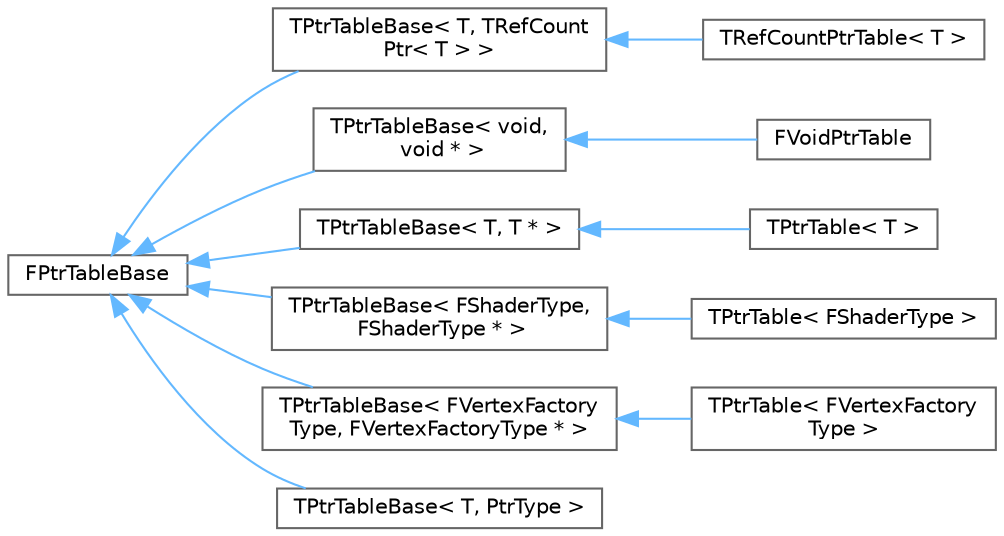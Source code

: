 digraph "Graphical Class Hierarchy"
{
 // INTERACTIVE_SVG=YES
 // LATEX_PDF_SIZE
  bgcolor="transparent";
  edge [fontname=Helvetica,fontsize=10,labelfontname=Helvetica,labelfontsize=10];
  node [fontname=Helvetica,fontsize=10,shape=box,height=0.2,width=0.4];
  rankdir="LR";
  Node0 [id="Node000000",label="FPtrTableBase",height=0.2,width=0.4,color="grey40", fillcolor="white", style="filled",URL="$db/d63/classFPtrTableBase.html",tooltip=" "];
  Node0 -> Node1 [id="edge4577_Node000000_Node000001",dir="back",color="steelblue1",style="solid",tooltip=" "];
  Node1 [id="Node000001",label="TPtrTableBase\< T, TRefCount\lPtr\< T \> \>",height=0.2,width=0.4,color="grey40", fillcolor="white", style="filled",URL="$dd/d29/classTPtrTableBase.html",tooltip=" "];
  Node1 -> Node2 [id="edge4578_Node000001_Node000002",dir="back",color="steelblue1",style="solid",tooltip=" "];
  Node2 [id="Node000002",label="TRefCountPtrTable\< T \>",height=0.2,width=0.4,color="grey40", fillcolor="white", style="filled",URL="$d1/d43/classTRefCountPtrTable.html",tooltip=" "];
  Node0 -> Node3 [id="edge4579_Node000000_Node000003",dir="back",color="steelblue1",style="solid",tooltip=" "];
  Node3 [id="Node000003",label="TPtrTableBase\< void,\l void * \>",height=0.2,width=0.4,color="grey40", fillcolor="white", style="filled",URL="$dd/d29/classTPtrTableBase.html",tooltip=" "];
  Node3 -> Node4 [id="edge4580_Node000003_Node000004",dir="back",color="steelblue1",style="solid",tooltip=" "];
  Node4 [id="Node000004",label="FVoidPtrTable",height=0.2,width=0.4,color="grey40", fillcolor="white", style="filled",URL="$d4/d71/classFVoidPtrTable.html",tooltip=" "];
  Node0 -> Node5 [id="edge4581_Node000000_Node000005",dir="back",color="steelblue1",style="solid",tooltip=" "];
  Node5 [id="Node000005",label="TPtrTableBase\< T, T * \>",height=0.2,width=0.4,color="grey40", fillcolor="white", style="filled",URL="$dd/d29/classTPtrTableBase.html",tooltip=" "];
  Node5 -> Node6 [id="edge4582_Node000005_Node000006",dir="back",color="steelblue1",style="solid",tooltip=" "];
  Node6 [id="Node000006",label="TPtrTable\< T \>",height=0.2,width=0.4,color="grey40", fillcolor="white", style="filled",URL="$d3/d5d/classTPtrTable.html",tooltip=" "];
  Node0 -> Node7 [id="edge4583_Node000000_Node000007",dir="back",color="steelblue1",style="solid",tooltip=" "];
  Node7 [id="Node000007",label="TPtrTableBase\< FShaderType,\l FShaderType * \>",height=0.2,width=0.4,color="grey40", fillcolor="white", style="filled",URL="$dd/d29/classTPtrTableBase.html",tooltip=" "];
  Node7 -> Node8 [id="edge4584_Node000007_Node000008",dir="back",color="steelblue1",style="solid",tooltip=" "];
  Node8 [id="Node000008",label="TPtrTable\< FShaderType \>",height=0.2,width=0.4,color="grey40", fillcolor="white", style="filled",URL="$d3/d5d/classTPtrTable.html",tooltip=" "];
  Node0 -> Node9 [id="edge4585_Node000000_Node000009",dir="back",color="steelblue1",style="solid",tooltip=" "];
  Node9 [id="Node000009",label="TPtrTableBase\< FVertexFactory\lType, FVertexFactoryType * \>",height=0.2,width=0.4,color="grey40", fillcolor="white", style="filled",URL="$dd/d29/classTPtrTableBase.html",tooltip=" "];
  Node9 -> Node10 [id="edge4586_Node000009_Node000010",dir="back",color="steelblue1",style="solid",tooltip=" "];
  Node10 [id="Node000010",label="TPtrTable\< FVertexFactory\lType \>",height=0.2,width=0.4,color="grey40", fillcolor="white", style="filled",URL="$d3/d5d/classTPtrTable.html",tooltip=" "];
  Node0 -> Node11 [id="edge4587_Node000000_Node000011",dir="back",color="steelblue1",style="solid",tooltip=" "];
  Node11 [id="Node000011",label="TPtrTableBase\< T, PtrType \>",height=0.2,width=0.4,color="grey40", fillcolor="white", style="filled",URL="$dd/d29/classTPtrTableBase.html",tooltip=" "];
}
